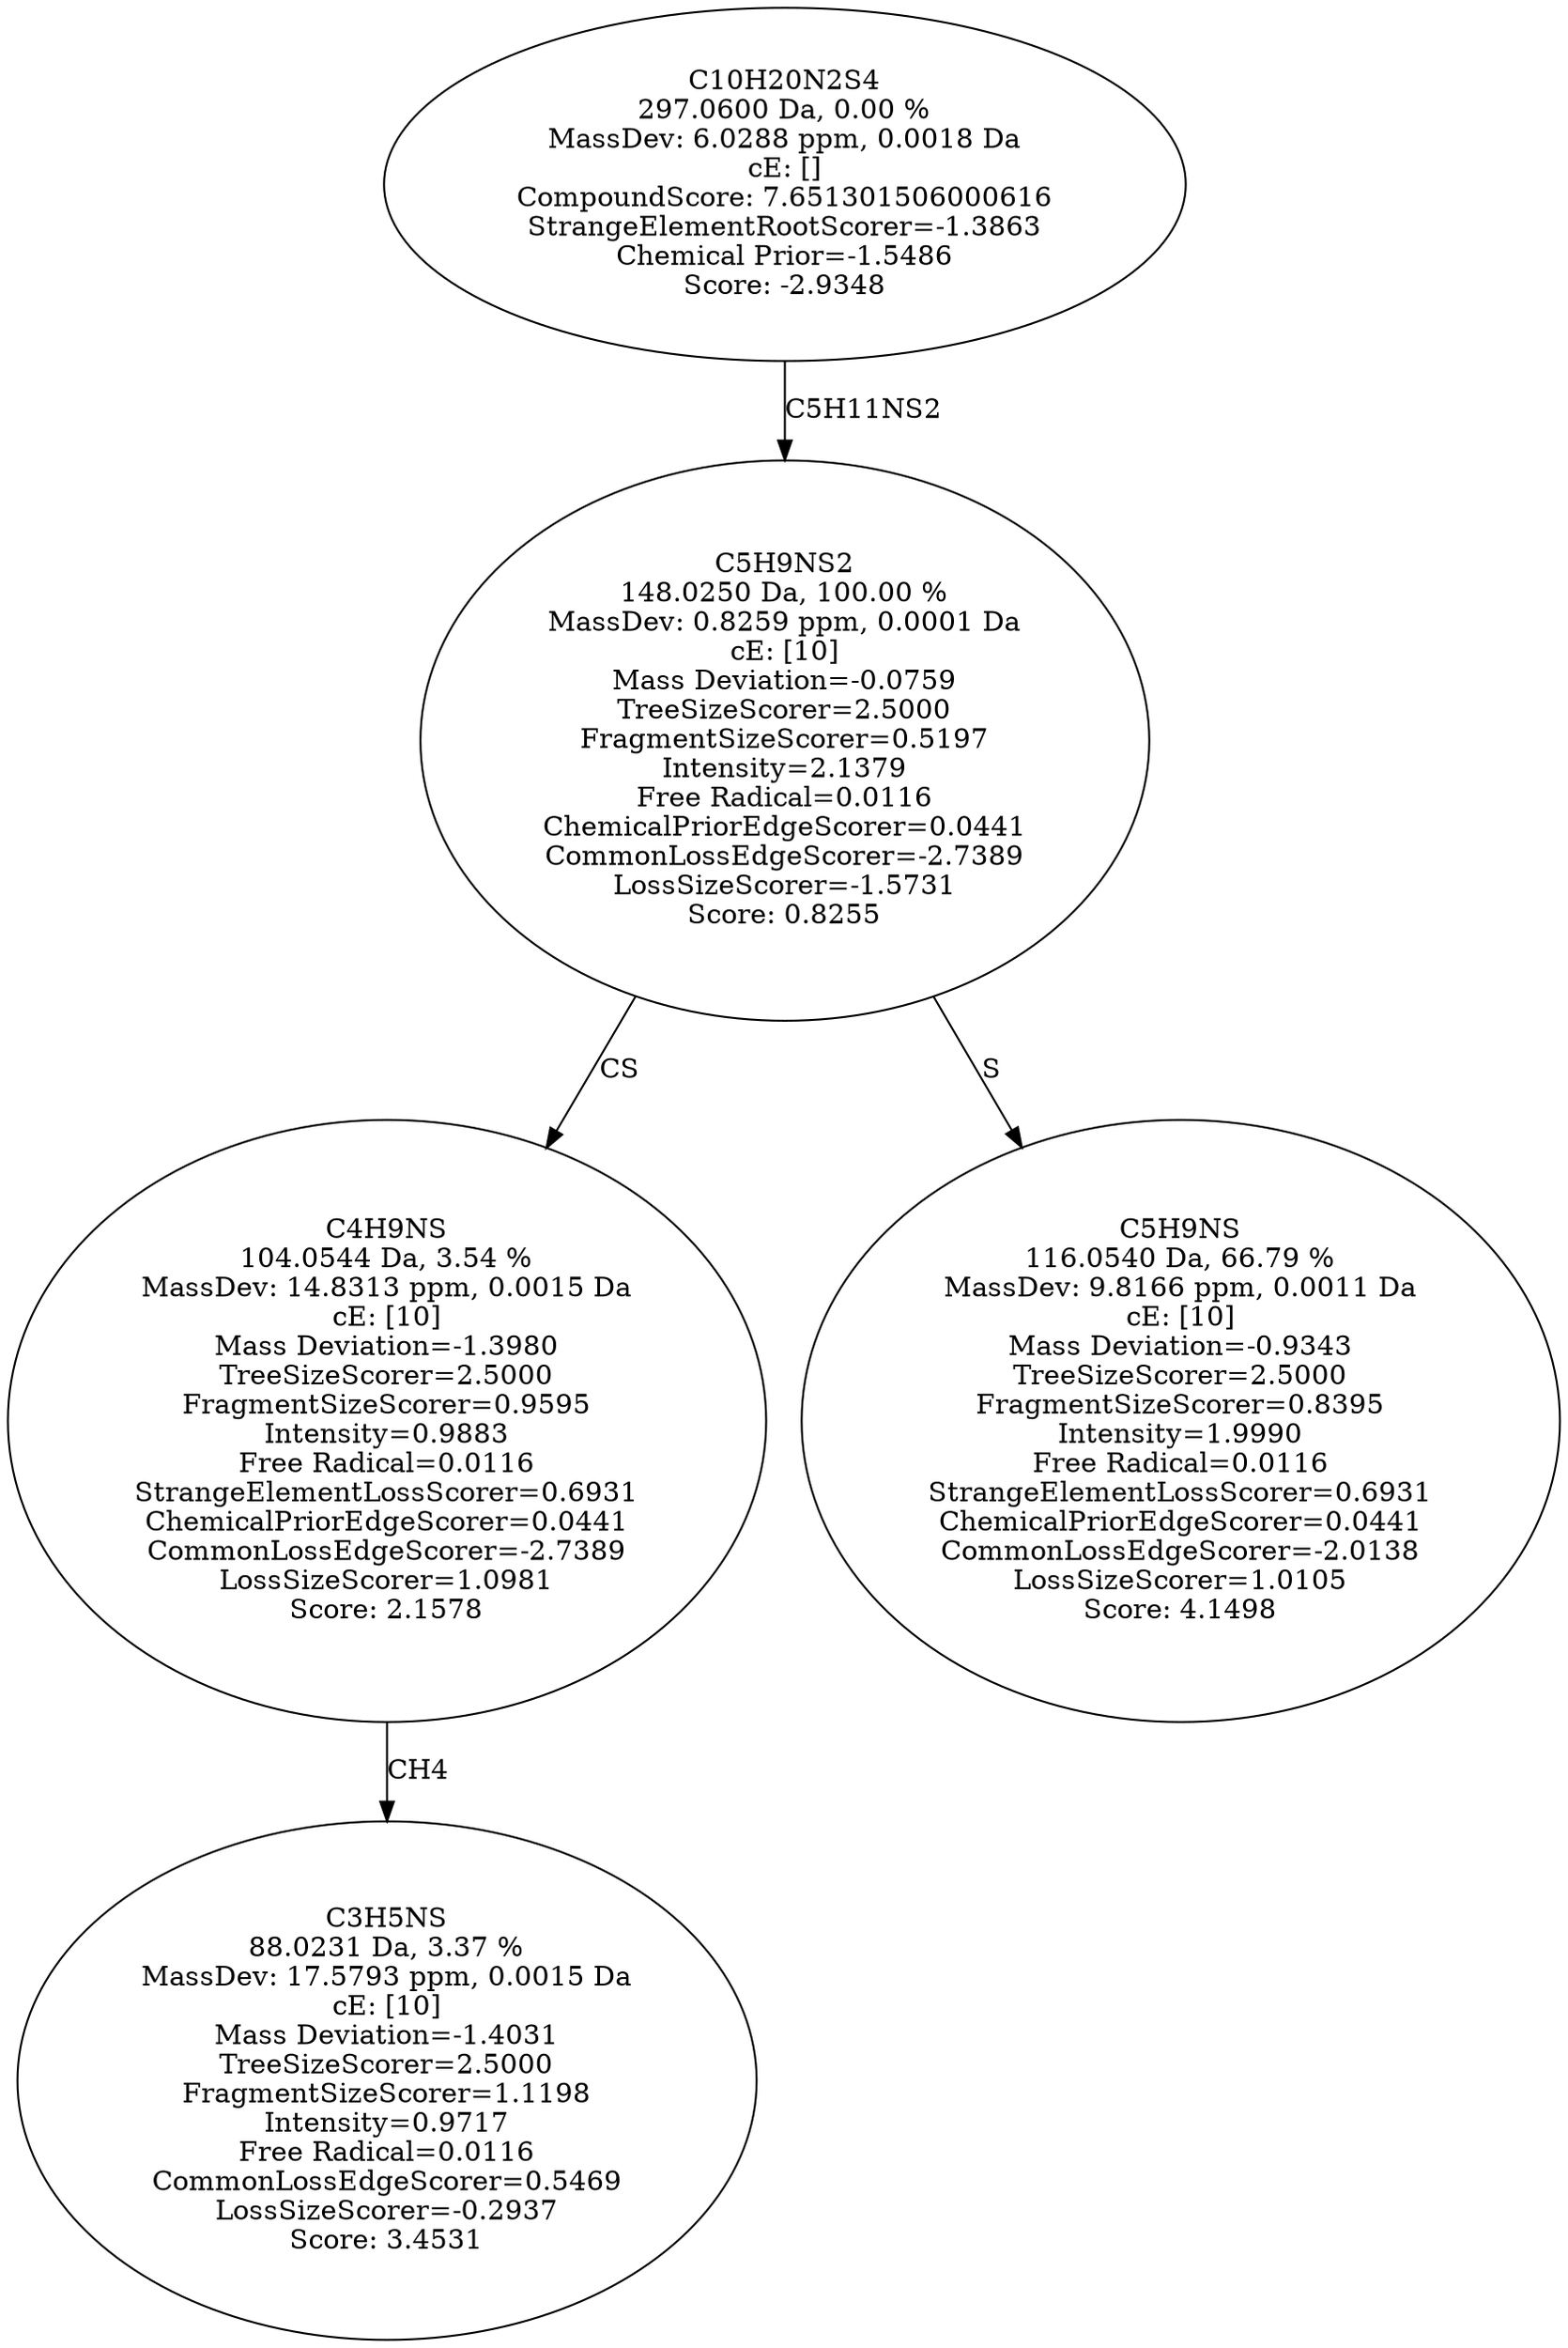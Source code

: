 strict digraph {
v1 [label="C3H5NS\n88.0231 Da, 3.37 %\nMassDev: 17.5793 ppm, 0.0015 Da\ncE: [10]\nMass Deviation=-1.4031\nTreeSizeScorer=2.5000\nFragmentSizeScorer=1.1198\nIntensity=0.9717\nFree Radical=0.0116\nCommonLossEdgeScorer=0.5469\nLossSizeScorer=-0.2937\nScore: 3.4531"];
v2 [label="C4H9NS\n104.0544 Da, 3.54 %\nMassDev: 14.8313 ppm, 0.0015 Da\ncE: [10]\nMass Deviation=-1.3980\nTreeSizeScorer=2.5000\nFragmentSizeScorer=0.9595\nIntensity=0.9883\nFree Radical=0.0116\nStrangeElementLossScorer=0.6931\nChemicalPriorEdgeScorer=0.0441\nCommonLossEdgeScorer=-2.7389\nLossSizeScorer=1.0981\nScore: 2.1578"];
v3 [label="C5H9NS\n116.0540 Da, 66.79 %\nMassDev: 9.8166 ppm, 0.0011 Da\ncE: [10]\nMass Deviation=-0.9343\nTreeSizeScorer=2.5000\nFragmentSizeScorer=0.8395\nIntensity=1.9990\nFree Radical=0.0116\nStrangeElementLossScorer=0.6931\nChemicalPriorEdgeScorer=0.0441\nCommonLossEdgeScorer=-2.0138\nLossSizeScorer=1.0105\nScore: 4.1498"];
v4 [label="C5H9NS2\n148.0250 Da, 100.00 %\nMassDev: 0.8259 ppm, 0.0001 Da\ncE: [10]\nMass Deviation=-0.0759\nTreeSizeScorer=2.5000\nFragmentSizeScorer=0.5197\nIntensity=2.1379\nFree Radical=0.0116\nChemicalPriorEdgeScorer=0.0441\nCommonLossEdgeScorer=-2.7389\nLossSizeScorer=-1.5731\nScore: 0.8255"];
v5 [label="C10H20N2S4\n297.0600 Da, 0.00 %\nMassDev: 6.0288 ppm, 0.0018 Da\ncE: []\nCompoundScore: 7.651301506000616\nStrangeElementRootScorer=-1.3863\nChemical Prior=-1.5486\nScore: -2.9348"];
v2 -> v1 [label="CH4"];
v4 -> v2 [label="CS"];
v4 -> v3 [label="S"];
v5 -> v4 [label="C5H11NS2"];
}